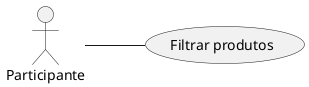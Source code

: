 @startuml
left to right direction

actor "Participante" as Usuario

usecase "Filtrar produtos" as UC2

Usuario -- UC2

@enduml